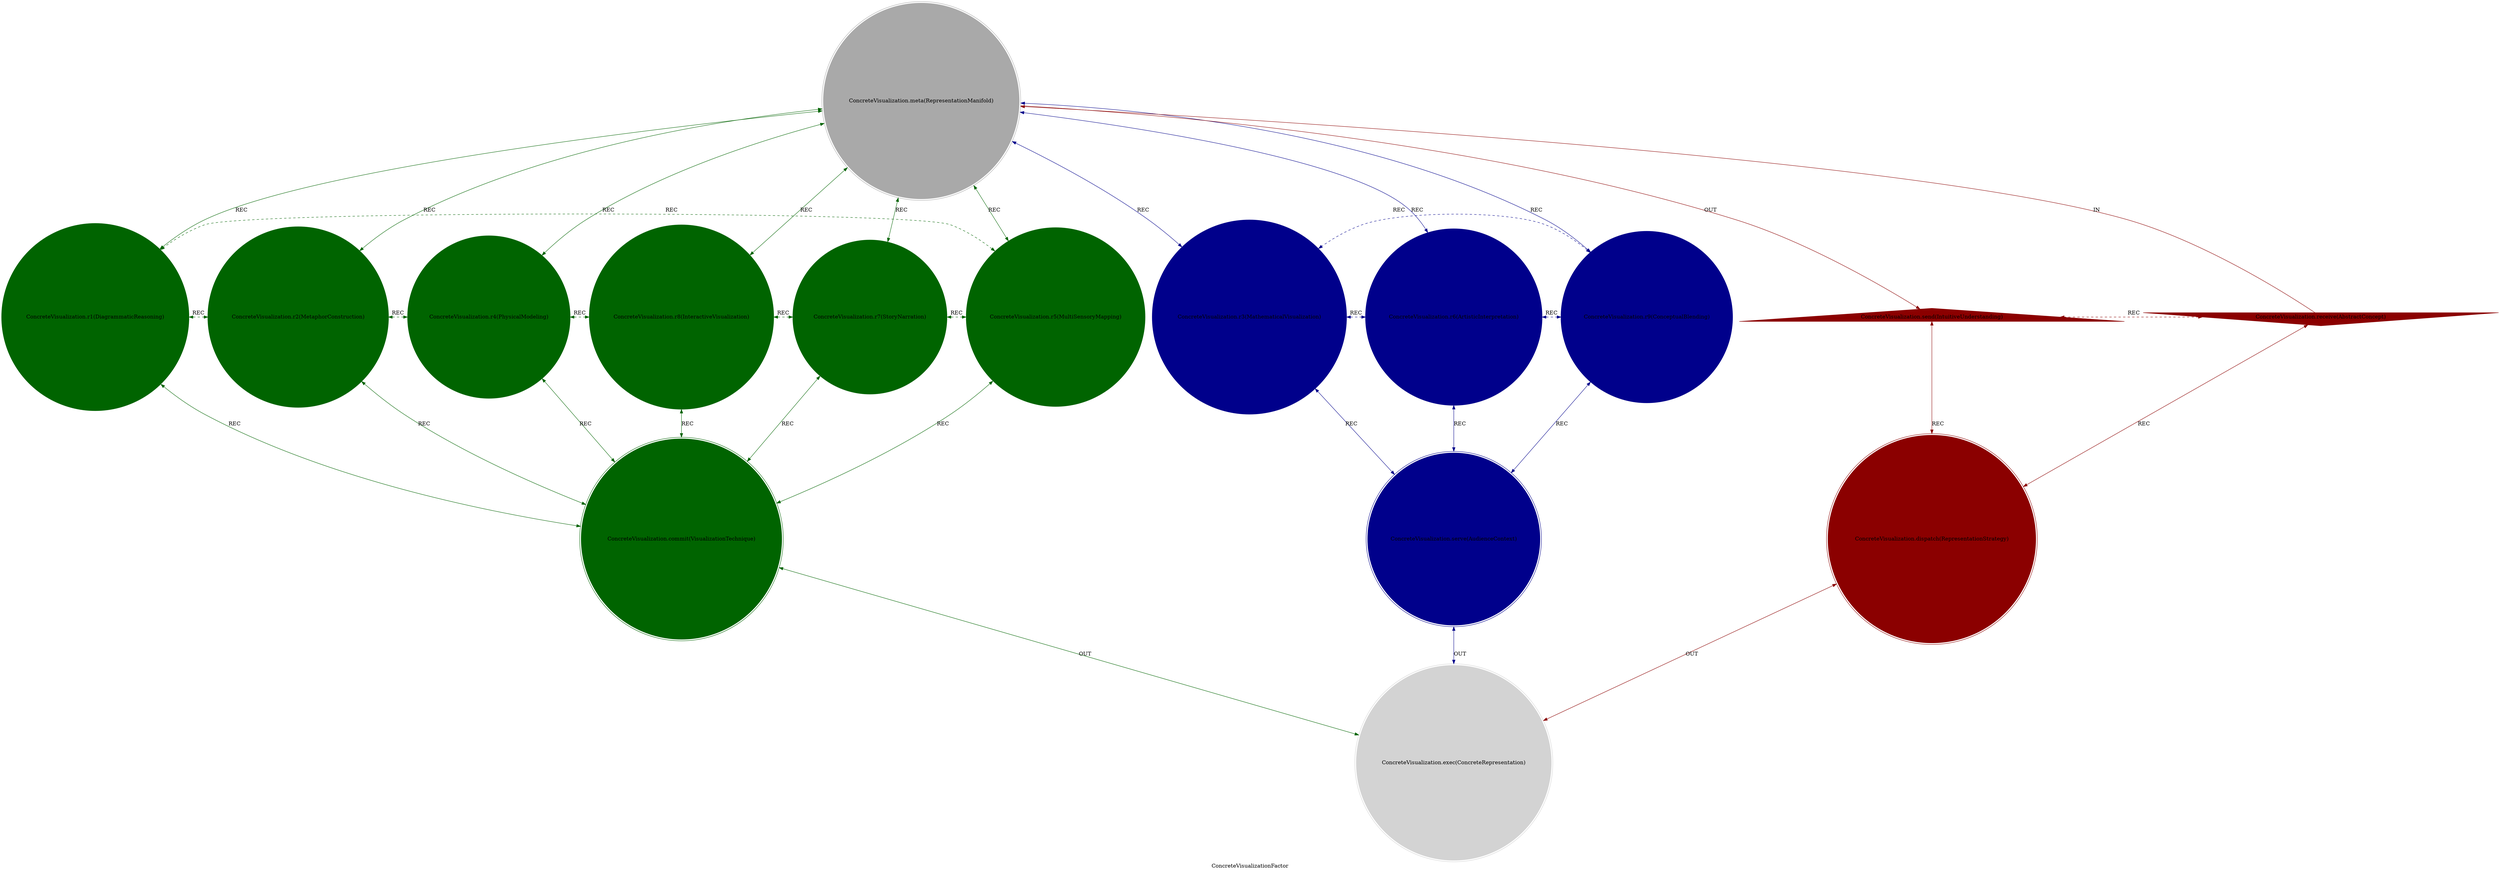strict digraph ConcreteVisualizationFactor {
    style = filled;
    color = lightgray;
    node [shape = circle; style = filled; color = lightgreen;];
    edge [color = darkgray;];
    label = "ConcreteVisualizationFactor";
    comment = "The transformation of abstract concepts into intuitive representations. The art and science of making complex ideas visible, tangible, and comprehensible—where mathematics meets metaphor, and understanding becomes experiential.";
    
    spark_0_visual_t [label = "ConcreteVisualization.meta(RepresentationManifold)";comment = "Abstract: The Principle of Conceptual Embodiment. The meta-pattern that any abstract concept can be made concrete through appropriate representation—the parent of all visualization methods from diagrams to metaphors to physical models.";shape = doublecircle;color = darkgray;];
    spark_1_visual_t [label = "ConcreteVisualization.r1(DiagrammaticReasoning)";comment = "Initiation: The Power of Visual Proof. The use of diagrams, graphs, and spatial arrangements to facilitate understanding—commutative diagrams in category theory, Feynman diagrams in physics, and mind maps for complex ideas.";color = darkgreen;];
    spark_2_visual_t [label = "ConcreteVisualization.r2(MetaphorConstruction)";comment = "Response: The Bridge of Analogy. The creation of intuitive parallels between abstract concepts and familiar experiences—'time is a river', 'ideas are seeds', making the unfamiliar comprehensible through the known.";color = darkgreen;];
    spark_4_visual_t [label = "ConcreteVisualization.r4(PhysicalModeling)";comment = "Integration: The Tangible Abstraction. The construction of physical objects that represent abstract concepts—molecular models, cosmological simulations, and hands-on demonstrations of mathematical principles.";color = darkgreen;];
    spark_8_visual_t [label = "ConcreteVisualization.r8(InteractiveVisualization)";comment = "Reflection: The Dynamic Understanding. The use of interactive tools that respond to user input—zooming fractal explorers, manipulable graph networks, and real-time simulation controls.";color = darkgreen;];
    spark_7_visual_t [label = "ConcreteVisualization.r7(StoryNarration)";comment = "Consolidation: The Narrative Embodiment. The framing of abstract concepts within compelling stories—historical narratives of scientific discovery, allegorical tales for philosophical ideas, and character-driven explanations.";color = darkgreen;];
    spark_5_visual_t [label = "ConcreteVisualization.r5(MultiSensoryMapping)";comment = "Propagation: The Cross-Modal Translation. The representation of concepts through multiple senses—sonification of data, tactile diagrams, olfactory metaphors, and gustatory analogies.";color = darkgreen;];
    spark_3_visual_t [label = "ConcreteVisualization.r3(MathematicalVisualization)";comment = "Thesis: The Rigorous Imagery. The precise visual representation of mathematical concepts—geometric proofs, function graphs, vector fields, and topological surfaces with mathematical accuracy.";color = darkblue;];
    spark_6_visual_t [label = "ConcreteVisualization.r6(ArtisticInterpretation)";comment = "Antithesis: The Subjective Embodiment. The expressive, emotional representation of concepts through art—abstract paintings of quantum states, musical compositions of mathematical sequences, dance interpretations of physical laws.";color = darkblue;];
    spark_9_visual_t [label = "ConcreteVisualization.r9(ConceptualBlending)";comment = "Synthesis: The Integrated Representation. The creation of hybrid visualizations that combine multiple modalities—animated diagrams with narrative explanation, interactive models with artistic expression, bridging rigor and intuition.";color = darkblue;];
    spark_a_visual_t [label = "ConcreteVisualization.receive(AbstractConcept)";comment = "Potential: The Pure Idea Space. The domain of unembodied concepts, mathematical abstractions, and theoretical constructs awaiting concrete representation and intuitive understanding.";shape = invtriangle;color = darkred;];
    spark_b_visual_t [label = "ConcreteVisualization.send(IntuitiveUnderstanding)";comment = "Manifest: The Grasped Insight. The moment when complex ideas become clear and accessible—the 'Aha!' of visual comprehension, the felt sense of understanding through concrete representation.";shape = triangle;color = darkred;];
    spark_c_visual_t [label = "ConcreteVisualization.dispatch(RepresentationStrategy)";comment = "Why-Who: The Method Selection. The choice of which visualization approach to use—diagrammatic, metaphorical, physical, or interactive based on the concept and audience.";shape = doublecircle;color = darkred;];
    spark_d_visual_t [label = "ConcreteVisualization.commit(VisualizationTechnique)";comment = "What-How: The Specific Implementation. The concrete methods and tools for creating representations—Graphviz for diagrams, 3D modeling software, interactive web platforms, or physical construction.";shape = doublecircle;color = darkgreen;];
    spark_e_visual_t [label = "ConcreteVisualization.serve(AudienceContext)";comment = "When-Where: The Viewer Framework. The specific audience, cultural context, and educational background that shapes how visualizations are created and interpreted.";shape = doublecircle;color = darkblue;];
    spark_f_visual_t [label = "ConcreteVisualization.exec(ConcreteRepresentation)";comment = "Which-Closure: The Actual Visualization. The finished, tangible representation—published diagram, functioning interactive tool, physical model, or completed narrative ready for use.";shape = doublecircle;color = lightgray;];
    
    spark_a_visual_t -> spark_0_visual_t [label = "IN"; comment = "Abstract concepts enter the representation manifold"; color = darkred; constraint = false;];
    spark_0_visual_t -> spark_b_visual_t [label = "OUT"; comment = "Representation manifold generates intuitive understanding"; color = darkred;];
    spark_0_visual_t -> spark_3_visual_t [label = "REC"; comment = "Representation includes mathematical precision"; color = darkblue; dir = both;];
    spark_0_visual_t -> spark_6_visual_t [label = "REC"; comment = "Representation embraces artistic expression"; color = darkblue; dir = both;];
    spark_0_visual_t -> spark_9_visual_t [label = "REC"; comment = "Representation achieves conceptual integration"; color = darkblue; dir = both;];
    spark_0_visual_t -> spark_1_visual_t [label = "REC"; comment = "Representation manifold hosts diagrammatic reasoning"; color = darkgreen; dir = both;];
    spark_0_visual_t -> spark_2_visual_t [label = "REC"; comment = "Representation manifold enables metaphor construction"; color = darkgreen; dir = both;];
    spark_0_visual_t -> spark_4_visual_t [label = "REC"; comment = "Representation manifold allows physical modeling"; color = darkgreen; dir = both;];
    spark_0_visual_t -> spark_8_visual_t [label = "REC"; comment = "Representation manifold supports interactive visualization"; color = darkgreen; dir = both;];
    spark_0_visual_t -> spark_7_visual_t [label = "REC"; comment = "Representation manifold incorporates story narration"; color = darkgreen; dir = both;];
    spark_0_visual_t -> spark_5_visual_t [label = "REC"; comment = "Representation manifold facilitates multi-sensory mapping"; color = darkgreen; dir = both;];
    
    spark_a_visual_t -> spark_c_visual_t [label = "REC"; comment = "Abstract concepts suggest representation strategies"; color = darkred; dir = both;];
    spark_b_visual_t -> spark_c_visual_t [label = "REC"; comment = "Intuitive understanding validates strategy choices"; color = darkred; dir = both;];
    spark_1_visual_t -> spark_d_visual_t [label = "REC"; comment = "Diagrammatic reasoning employs specific techniques"; color = darkgreen; dir = both;];
    spark_2_visual_t -> spark_d_visual_t [label = "REC"; comment = "Metaphor construction uses particular methods"; color = darkgreen; dir = both;];
    spark_4_visual_t -> spark_d_visual_t [label = "REC"; comment = "Physical modeling requires technical implementation"; color = darkgreen; dir = both;];
    spark_8_visual_t -> spark_d_visual_t [label = "REC"; comment = "Interactive visualization needs development tools"; color = darkgreen; dir = both;];
    spark_7_visual_t -> spark_d_visual_t [label = "REC"; comment = "Story narration utilizes specific craft techniques"; color = darkgreen; dir = both;];
    spark_5_visual_t -> spark_d_visual_t [label = "REC"; comment = "Multi-sensory mapping demands specialized methods"; color = darkgreen; dir = both;];
    spark_3_visual_t -> spark_e_visual_t [label = "REC"; comment = "Mathematical visualization serves specific audiences"; color = darkblue; dir = both;];
    spark_6_visual_t -> spark_e_visual_t [label = "REC"; comment = "Artistic interpretation operates in cultural contexts"; color = darkblue; dir = both;];
    spark_9_visual_t -> spark_e_visual_t [label = "REC"; comment = "Conceptual blending addresses particular viewer needs"; color = darkblue; dir = both;];
    
    spark_1_visual_t -> spark_2_visual_t [label = "REC"; comment = "Diagrams naturally suggest metaphorical interpretations"; color = darkgreen; dir = both; style = dashed; constraint = false;];
    spark_2_visual_t -> spark_4_visual_t [label = "REC"; comment = "Metaphors inspire physical model construction"; color = darkgreen; dir = both; style = dashed; constraint = false;];
    spark_4_visual_t -> spark_8_visual_t [label = "REC"; comment = "Physical models evolve into interactive experiences"; color = darkgreen; dir = both; style = dashed; constraint = false;];
    spark_8_visual_t -> spark_7_visual_t [label = "REC"; comment = "Interactive tools enable narrative exploration"; color = darkgreen; dir = both; style = dashed; constraint = false;];
    spark_7_visual_t -> spark_5_visual_t [label = "REC"; comment = "Stories incorporate multi-sensory elements"; color = darkgreen; dir = both; style = dashed; constraint = false;];
    spark_5_visual_t -> spark_1_visual_t [label = "REC"; comment = "Multi-sensory experiences inform diagram design"; color = darkgreen; dir = both; style = dashed; constraint = false;];
    spark_3_visual_t -> spark_6_visual_t [label = "REC"; comment = "Mathematical precision inspires artistic interpretation"; color = darkblue; dir = both; style = dashed; constraint = false;];
    spark_6_visual_t -> spark_9_visual_t [label = "REC"; comment = "Artistic expression enables conceptual blending"; color = darkblue; dir = both; style = dashed; constraint = false;];
    spark_9_visual_t -> spark_3_visual_t [label = "REC"; comment = "Conceptual blending enriches mathematical visualization"; color = darkblue; dir = both; style = dashed; constraint = false;];
    spark_a_visual_t -> spark_b_visual_t [label = "REC"; comment = "Abstract concepts transform into intuitive understanding"; color = darkred; dir = both; style = dashed; constraint = false;];
    
    spark_c_visual_t -> spark_f_visual_t [label = "OUT"; comment = "Representation strategies yield concrete visualizations"; color = darkred; dir = both;];
    spark_d_visual_t -> spark_f_visual_t [label = "OUT"; comment = "Visualization techniques create finished representations"; color = darkgreen; dir = both;];
    spark_e_visual_t -> spark_f_visual_t [label = "OUT"; comment = "Audience contexts shape final visualization form"; color = darkblue; dir = both;];
}